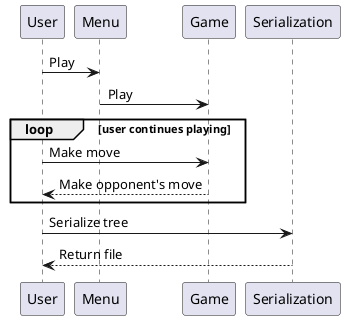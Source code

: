 @startuml
User -> Menu: Play
Menu -> Game: Play
loop user continues playing
User -> Game: Make move
Game --> User: Make opponent's move
end
User -> Serialization: Serialize tree
Serialization --> User: Return file
@enduml